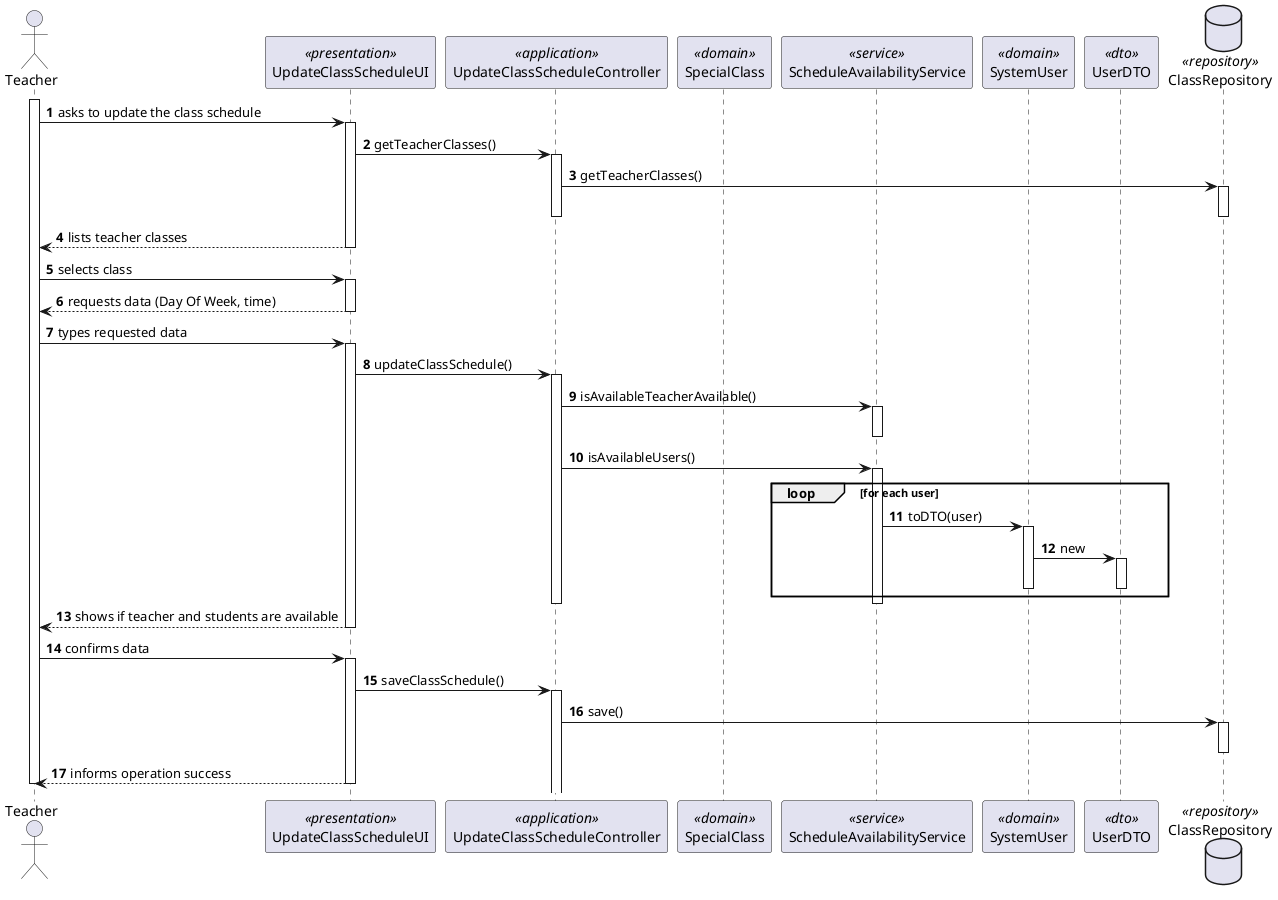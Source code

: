 @startuml US1012_SD
autonumber

actor "Teacher" as T

participant "UpdateClassScheduleUI" as UI <<presentation>>
participant "UpdateClassScheduleController" as CTRL <<application>>
participant "SpecialClass" as SC <<domain>>
participant "ScheduleAvailabilityService" as SAREP <<service>>
participant "SystemUser" as USER <<domain>>
participant "UserDTO" as DTO <<dto>>

database ClassRepository as REP <<repository>>

activate T

T -> UI : asks to update the class schedule
activate UI

UI -> CTRL : getTeacherClasses()
activate CTRL

CTRL -> REP : getTeacherClasses()
activate REP
deactivate REP

deactivate CTRL

UI --> T: lists teacher classes
deactivate UI

T -> UI : selects class
activate UI

UI --> T : requests data (Day Of Week, time)
deactivate UI

T -> UI : types requested data
activate UI

UI -> CTRL : updateClassSchedule()
activate CTRL

CTRL -> SAREP : isAvailableTeacherAvailable()
activate SAREP
deactivate SAREP

CTRL -> SAREP : isAvailableUsers()
activate SAREP

loop for each user
  SAREP -> USER : toDTO(user)
  activate USER
  USER -> DTO : new
  activate DTO
  deactivate DTO
  deactivate USER
end loop

deactivate SAREP
deactivate CTRL

UI --> T : shows if teacher and students are available
deactivate UI

T -> UI : confirms data
activate UI

UI -> CTRL : saveClassSchedule()
activate CTRL

CTRL -> REP : save()
activate REP
deactivate REP

UI --> T : informs operation success
deactivate UI


deactivate T

@enduml
